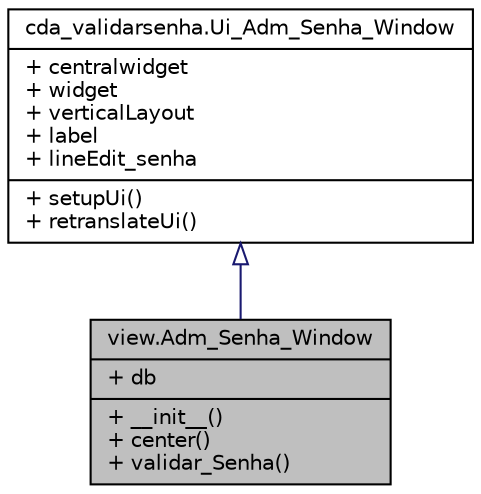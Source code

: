 digraph G
{
 // INTERACTIVE_SVG=YES
  bgcolor="transparent";
  edge [fontname="Helvetica",fontsize="10",labelfontname="Helvetica",labelfontsize="10"];
  node [fontname="Helvetica",fontsize="10",shape=record];
  Node1 [label="{view.Adm_Senha_Window\n|+ db\l|+ __init__()\l+ center()\l+ validar_Senha()\l}",height=0.2,width=0.4,color="black", fillcolor="grey75", style="filled" fontcolor="black"];
  Node2 -> Node1 [dir="back",color="midnightblue",fontsize="10",style="solid",arrowtail="onormal",fontname="Helvetica"];
  Node2 [label="{cda_validarsenha.Ui_Adm_Senha_Window\n|+ centralwidget\l+ widget\l+ verticalLayout\l+ label\l+ lineEdit_senha\l|+ setupUi()\l+ retranslateUi()\l}",height=0.2,width=0.4,color="black",URL="$classcda__validarsenha_1_1_ui___adm___senha___window.html"];
}
